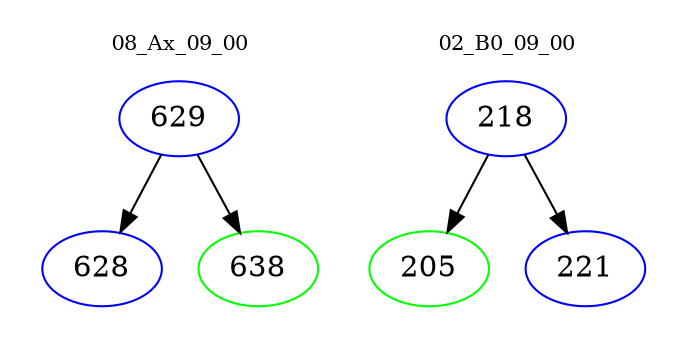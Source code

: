 digraph{
subgraph cluster_0 {
color = white
label = "08_Ax_09_00";
fontsize=10;
T0_629 [label="629", color="blue"]
T0_629 -> T0_628 [color="black"]
T0_628 [label="628", color="blue"]
T0_629 -> T0_638 [color="black"]
T0_638 [label="638", color="green"]
}
subgraph cluster_1 {
color = white
label = "02_B0_09_00";
fontsize=10;
T1_218 [label="218", color="blue"]
T1_218 -> T1_205 [color="black"]
T1_205 [label="205", color="green"]
T1_218 -> T1_221 [color="black"]
T1_221 [label="221", color="blue"]
}
}
